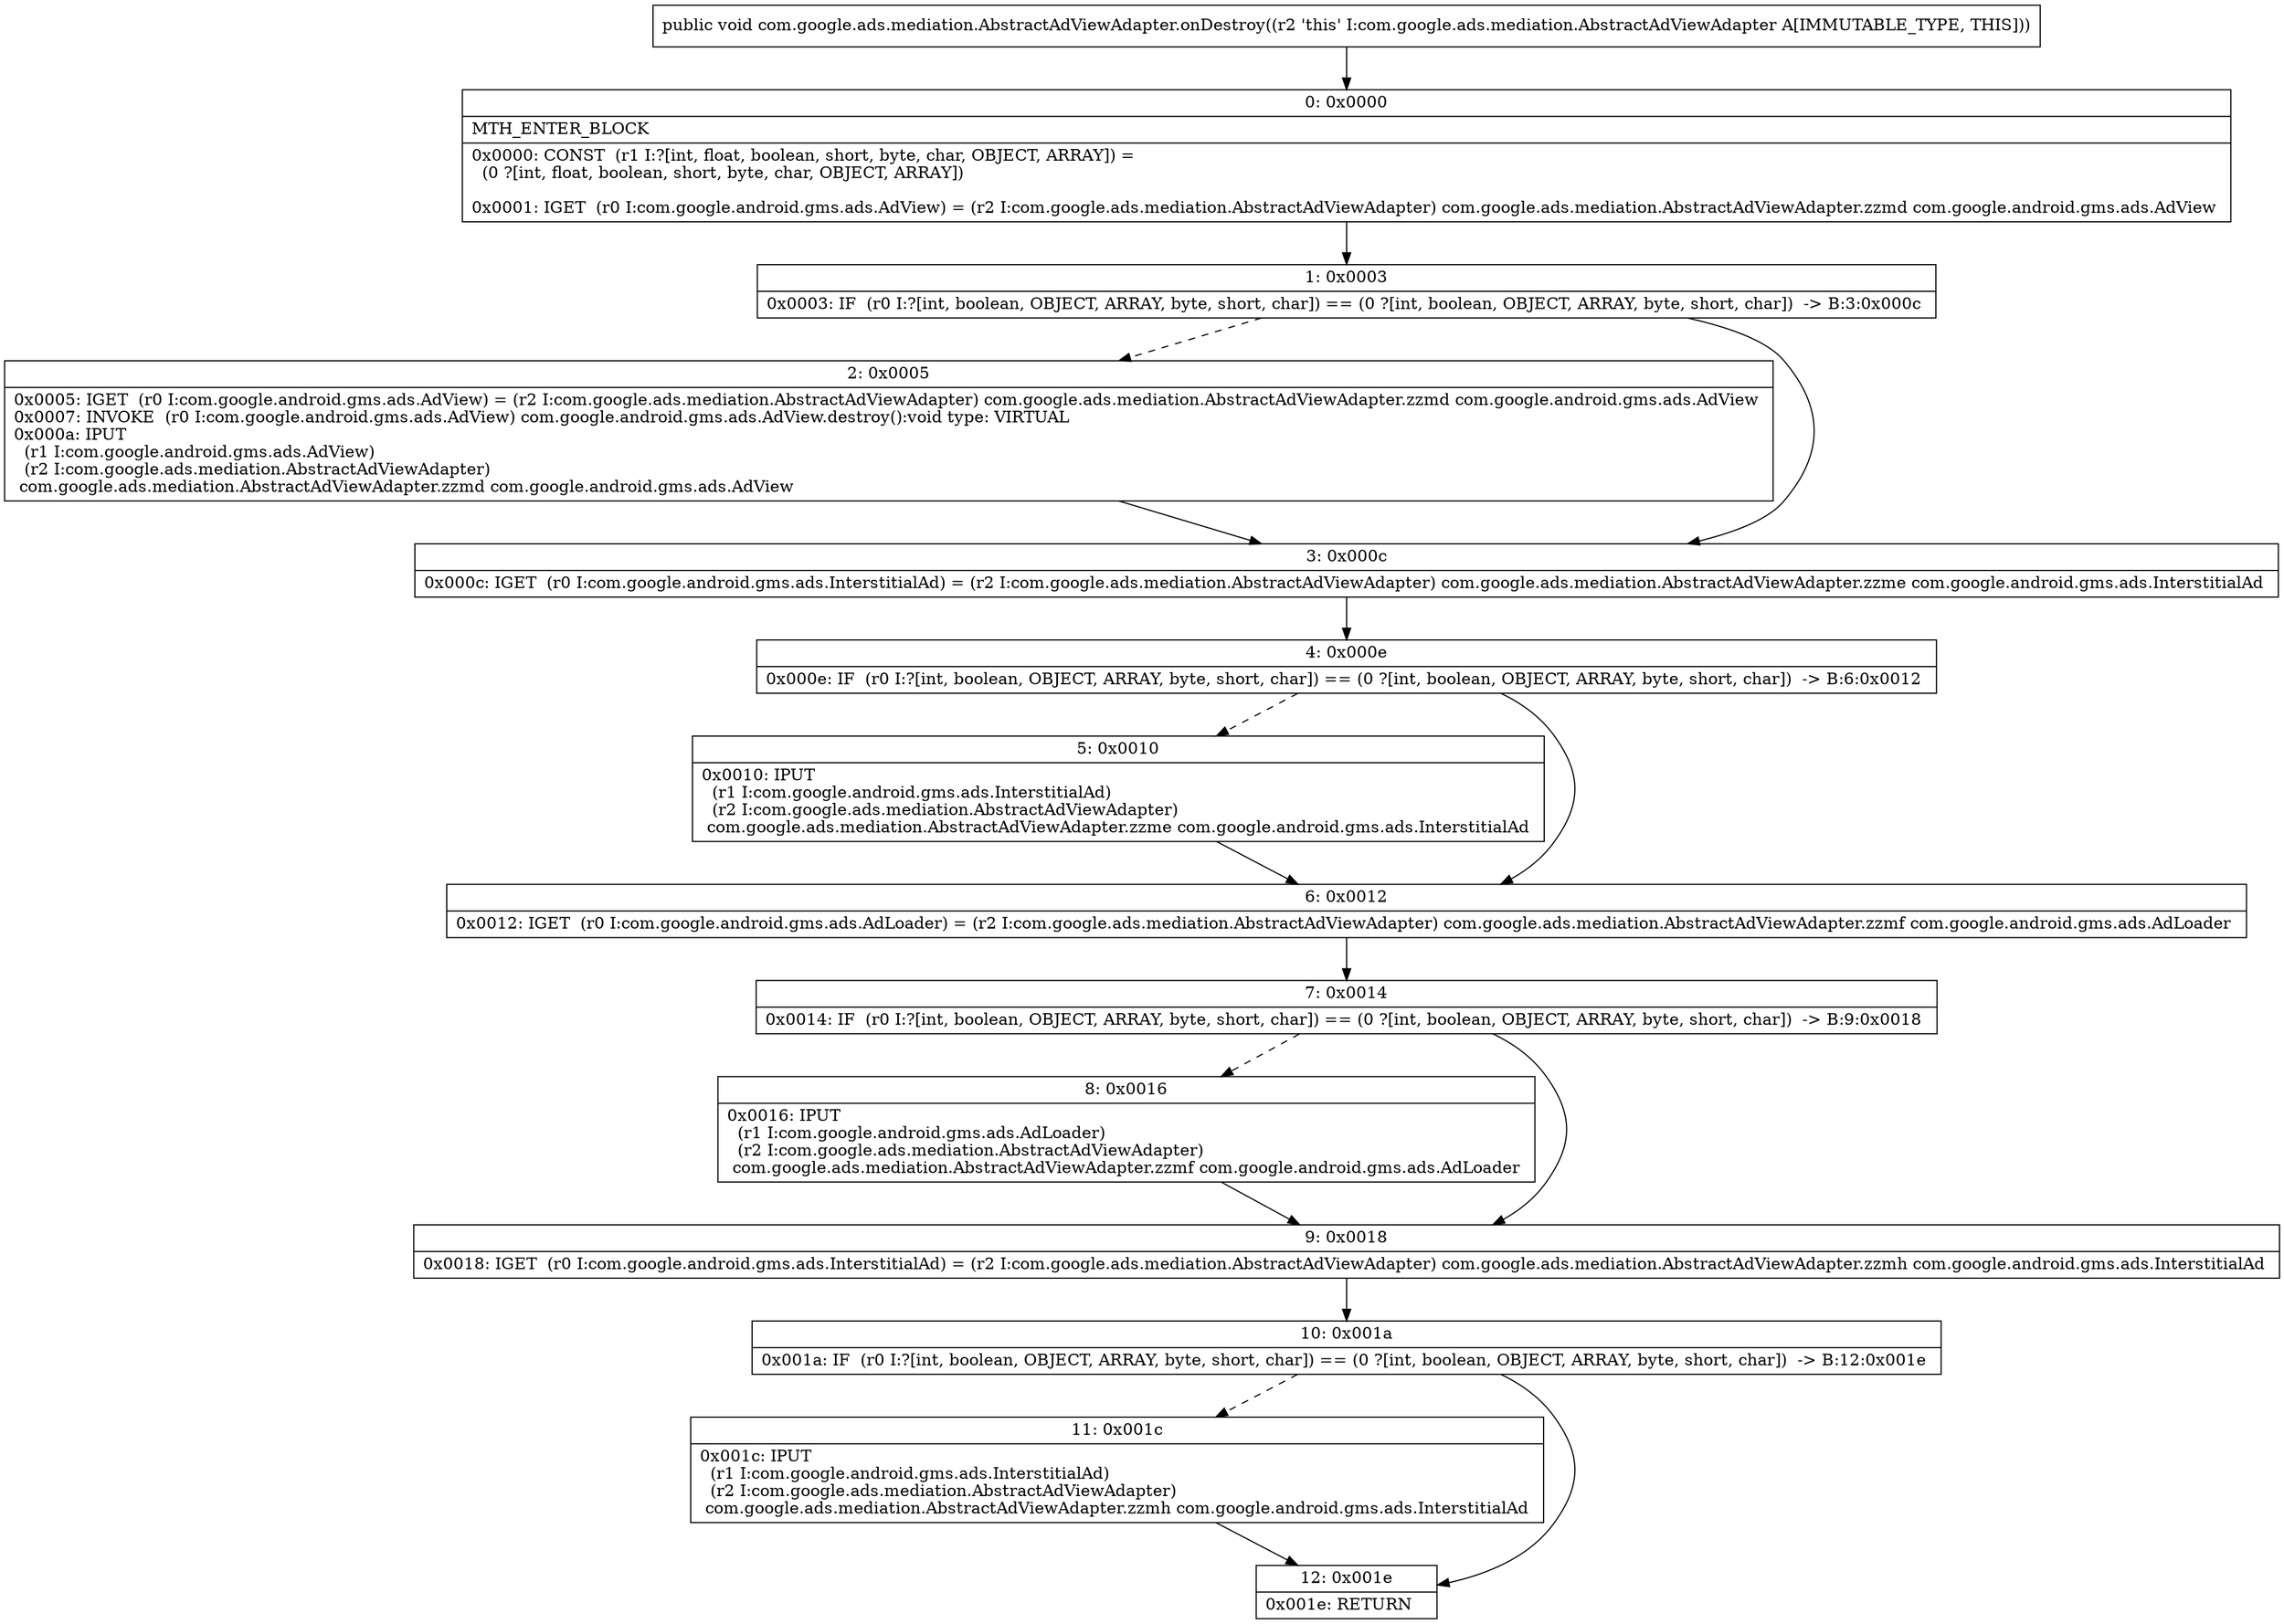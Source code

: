 digraph "CFG forcom.google.ads.mediation.AbstractAdViewAdapter.onDestroy()V" {
Node_0 [shape=record,label="{0\:\ 0x0000|MTH_ENTER_BLOCK\l|0x0000: CONST  (r1 I:?[int, float, boolean, short, byte, char, OBJECT, ARRAY]) = \l  (0 ?[int, float, boolean, short, byte, char, OBJECT, ARRAY])\l \l0x0001: IGET  (r0 I:com.google.android.gms.ads.AdView) = (r2 I:com.google.ads.mediation.AbstractAdViewAdapter) com.google.ads.mediation.AbstractAdViewAdapter.zzmd com.google.android.gms.ads.AdView \l}"];
Node_1 [shape=record,label="{1\:\ 0x0003|0x0003: IF  (r0 I:?[int, boolean, OBJECT, ARRAY, byte, short, char]) == (0 ?[int, boolean, OBJECT, ARRAY, byte, short, char])  \-\> B:3:0x000c \l}"];
Node_2 [shape=record,label="{2\:\ 0x0005|0x0005: IGET  (r0 I:com.google.android.gms.ads.AdView) = (r2 I:com.google.ads.mediation.AbstractAdViewAdapter) com.google.ads.mediation.AbstractAdViewAdapter.zzmd com.google.android.gms.ads.AdView \l0x0007: INVOKE  (r0 I:com.google.android.gms.ads.AdView) com.google.android.gms.ads.AdView.destroy():void type: VIRTUAL \l0x000a: IPUT  \l  (r1 I:com.google.android.gms.ads.AdView)\l  (r2 I:com.google.ads.mediation.AbstractAdViewAdapter)\l com.google.ads.mediation.AbstractAdViewAdapter.zzmd com.google.android.gms.ads.AdView \l}"];
Node_3 [shape=record,label="{3\:\ 0x000c|0x000c: IGET  (r0 I:com.google.android.gms.ads.InterstitialAd) = (r2 I:com.google.ads.mediation.AbstractAdViewAdapter) com.google.ads.mediation.AbstractAdViewAdapter.zzme com.google.android.gms.ads.InterstitialAd \l}"];
Node_4 [shape=record,label="{4\:\ 0x000e|0x000e: IF  (r0 I:?[int, boolean, OBJECT, ARRAY, byte, short, char]) == (0 ?[int, boolean, OBJECT, ARRAY, byte, short, char])  \-\> B:6:0x0012 \l}"];
Node_5 [shape=record,label="{5\:\ 0x0010|0x0010: IPUT  \l  (r1 I:com.google.android.gms.ads.InterstitialAd)\l  (r2 I:com.google.ads.mediation.AbstractAdViewAdapter)\l com.google.ads.mediation.AbstractAdViewAdapter.zzme com.google.android.gms.ads.InterstitialAd \l}"];
Node_6 [shape=record,label="{6\:\ 0x0012|0x0012: IGET  (r0 I:com.google.android.gms.ads.AdLoader) = (r2 I:com.google.ads.mediation.AbstractAdViewAdapter) com.google.ads.mediation.AbstractAdViewAdapter.zzmf com.google.android.gms.ads.AdLoader \l}"];
Node_7 [shape=record,label="{7\:\ 0x0014|0x0014: IF  (r0 I:?[int, boolean, OBJECT, ARRAY, byte, short, char]) == (0 ?[int, boolean, OBJECT, ARRAY, byte, short, char])  \-\> B:9:0x0018 \l}"];
Node_8 [shape=record,label="{8\:\ 0x0016|0x0016: IPUT  \l  (r1 I:com.google.android.gms.ads.AdLoader)\l  (r2 I:com.google.ads.mediation.AbstractAdViewAdapter)\l com.google.ads.mediation.AbstractAdViewAdapter.zzmf com.google.android.gms.ads.AdLoader \l}"];
Node_9 [shape=record,label="{9\:\ 0x0018|0x0018: IGET  (r0 I:com.google.android.gms.ads.InterstitialAd) = (r2 I:com.google.ads.mediation.AbstractAdViewAdapter) com.google.ads.mediation.AbstractAdViewAdapter.zzmh com.google.android.gms.ads.InterstitialAd \l}"];
Node_10 [shape=record,label="{10\:\ 0x001a|0x001a: IF  (r0 I:?[int, boolean, OBJECT, ARRAY, byte, short, char]) == (0 ?[int, boolean, OBJECT, ARRAY, byte, short, char])  \-\> B:12:0x001e \l}"];
Node_11 [shape=record,label="{11\:\ 0x001c|0x001c: IPUT  \l  (r1 I:com.google.android.gms.ads.InterstitialAd)\l  (r2 I:com.google.ads.mediation.AbstractAdViewAdapter)\l com.google.ads.mediation.AbstractAdViewAdapter.zzmh com.google.android.gms.ads.InterstitialAd \l}"];
Node_12 [shape=record,label="{12\:\ 0x001e|0x001e: RETURN   \l}"];
MethodNode[shape=record,label="{public void com.google.ads.mediation.AbstractAdViewAdapter.onDestroy((r2 'this' I:com.google.ads.mediation.AbstractAdViewAdapter A[IMMUTABLE_TYPE, THIS])) }"];
MethodNode -> Node_0;
Node_0 -> Node_1;
Node_1 -> Node_2[style=dashed];
Node_1 -> Node_3;
Node_2 -> Node_3;
Node_3 -> Node_4;
Node_4 -> Node_5[style=dashed];
Node_4 -> Node_6;
Node_5 -> Node_6;
Node_6 -> Node_7;
Node_7 -> Node_8[style=dashed];
Node_7 -> Node_9;
Node_8 -> Node_9;
Node_9 -> Node_10;
Node_10 -> Node_11[style=dashed];
Node_10 -> Node_12;
Node_11 -> Node_12;
}

